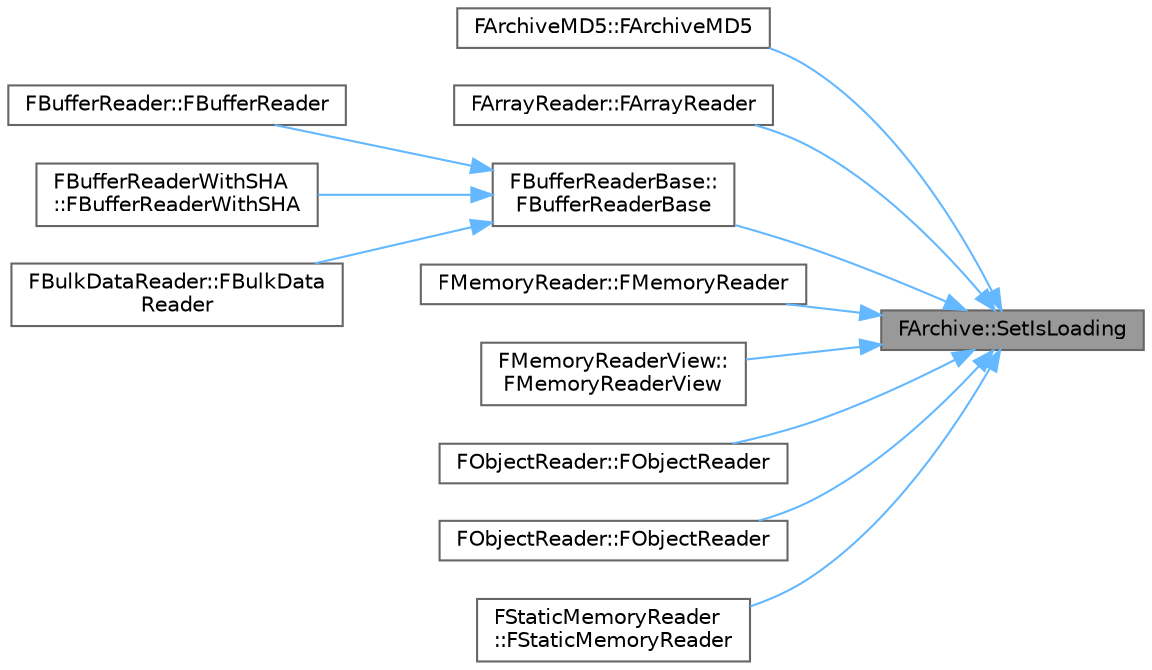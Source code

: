 digraph "FArchive::SetIsLoading"
{
 // INTERACTIVE_SVG=YES
 // LATEX_PDF_SIZE
  bgcolor="transparent";
  edge [fontname=Helvetica,fontsize=10,labelfontname=Helvetica,labelfontsize=10];
  node [fontname=Helvetica,fontsize=10,shape=box,height=0.2,width=0.4];
  rankdir="RL";
  Node1 [id="Node000001",label="FArchive::SetIsLoading",height=0.2,width=0.4,color="gray40", fillcolor="grey60", style="filled", fontcolor="black",tooltip="Sets whether this archive is for loading data."];
  Node1 -> Node2 [id="edge1_Node000001_Node000002",dir="back",color="steelblue1",style="solid",tooltip=" "];
  Node2 [id="Node000002",label="FArchiveMD5::FArchiveMD5",height=0.2,width=0.4,color="grey40", fillcolor="white", style="filled",URL="$d3/d32/classFArchiveMD5.html#ad23e950e56258649633fd6d7db593257",tooltip=" "];
  Node1 -> Node3 [id="edge2_Node000001_Node000003",dir="back",color="steelblue1",style="solid",tooltip=" "];
  Node3 [id="Node000003",label="FArrayReader::FArrayReader",height=0.2,width=0.4,color="grey40", fillcolor="white", style="filled",URL="$da/d60/classFArrayReader.html#aac46a024abb2f867db9c0b4027c27d6f",tooltip=" "];
  Node1 -> Node4 [id="edge3_Node000001_Node000004",dir="back",color="steelblue1",style="solid",tooltip=" "];
  Node4 [id="Node000004",label="FBufferReaderBase::\lFBufferReaderBase",height=0.2,width=0.4,color="grey40", fillcolor="white", style="filled",URL="$de/d15/classFBufferReaderBase.html#a6e6ad313fa39a9e9964e952339990f14",tooltip="Constructor."];
  Node4 -> Node5 [id="edge4_Node000004_Node000005",dir="back",color="steelblue1",style="solid",tooltip=" "];
  Node5 [id="Node000005",label="FBufferReader::FBufferReader",height=0.2,width=0.4,color="grey40", fillcolor="white", style="filled",URL="$da/d93/classFBufferReader.html#a1bd12458e60200ad5db16f78a3465829",tooltip="Constructor."];
  Node4 -> Node6 [id="edge5_Node000004_Node000006",dir="back",color="steelblue1",style="solid",tooltip=" "];
  Node6 [id="Node000006",label="FBufferReaderWithSHA\l::FBufferReaderWithSHA",height=0.2,width=0.4,color="grey40", fillcolor="white", style="filled",URL="$d8/dba/classFBufferReaderWithSHA.html#a92c0c85dd449b714b7b9ffdf4e68cf72",tooltip="Constructor."];
  Node4 -> Node7 [id="edge6_Node000004_Node000007",dir="back",color="steelblue1",style="solid",tooltip=" "];
  Node7 [id="Node000007",label="FBulkDataReader::FBulkData\lReader",height=0.2,width=0.4,color="grey40", fillcolor="white", style="filled",URL="$db/dd7/classFBulkDataReader.html#a55bcda1664ca0e58fc57633e0bfc3146",tooltip=" "];
  Node1 -> Node8 [id="edge7_Node000001_Node000008",dir="back",color="steelblue1",style="solid",tooltip=" "];
  Node8 [id="Node000008",label="FMemoryReader::FMemoryReader",height=0.2,width=0.4,color="grey40", fillcolor="white", style="filled",URL="$d9/d52/classFMemoryReader.html#a2ce372085dbec4447d48e3f93d591a3f",tooltip=" "];
  Node1 -> Node9 [id="edge8_Node000001_Node000009",dir="back",color="steelblue1",style="solid",tooltip=" "];
  Node9 [id="Node000009",label="FMemoryReaderView::\lFMemoryReaderView",height=0.2,width=0.4,color="grey40", fillcolor="white", style="filled",URL="$df/d0b/classFMemoryReaderView.html#a3824ecdfcb5b0f781ca939583fbfb270",tooltip=" "];
  Node1 -> Node10 [id="edge9_Node000001_Node000010",dir="back",color="steelblue1",style="solid",tooltip=" "];
  Node10 [id="Node000010",label="FObjectReader::FObjectReader",height=0.2,width=0.4,color="grey40", fillcolor="white", style="filled",URL="$df/de4/classFObjectReader.html#a063fbeb86efe42313be763d686071bc5",tooltip=" "];
  Node1 -> Node11 [id="edge10_Node000001_Node000011",dir="back",color="steelblue1",style="solid",tooltip=" "];
  Node11 [id="Node000011",label="FObjectReader::FObjectReader",height=0.2,width=0.4,color="grey40", fillcolor="white", style="filled",URL="$df/de4/classFObjectReader.html#a821707cd541a3f5773982eb244c57134",tooltip=" "];
  Node1 -> Node12 [id="edge11_Node000001_Node000012",dir="back",color="steelblue1",style="solid",tooltip=" "];
  Node12 [id="Node000012",label="FStaticMemoryReader\l::FStaticMemoryReader",height=0.2,width=0.4,color="grey40", fillcolor="white", style="filled",URL="$d4/d09/classFStaticMemoryReader.html#aaeba29adf364b1389b3eb9ce946cd31b",tooltip=" "];
}
